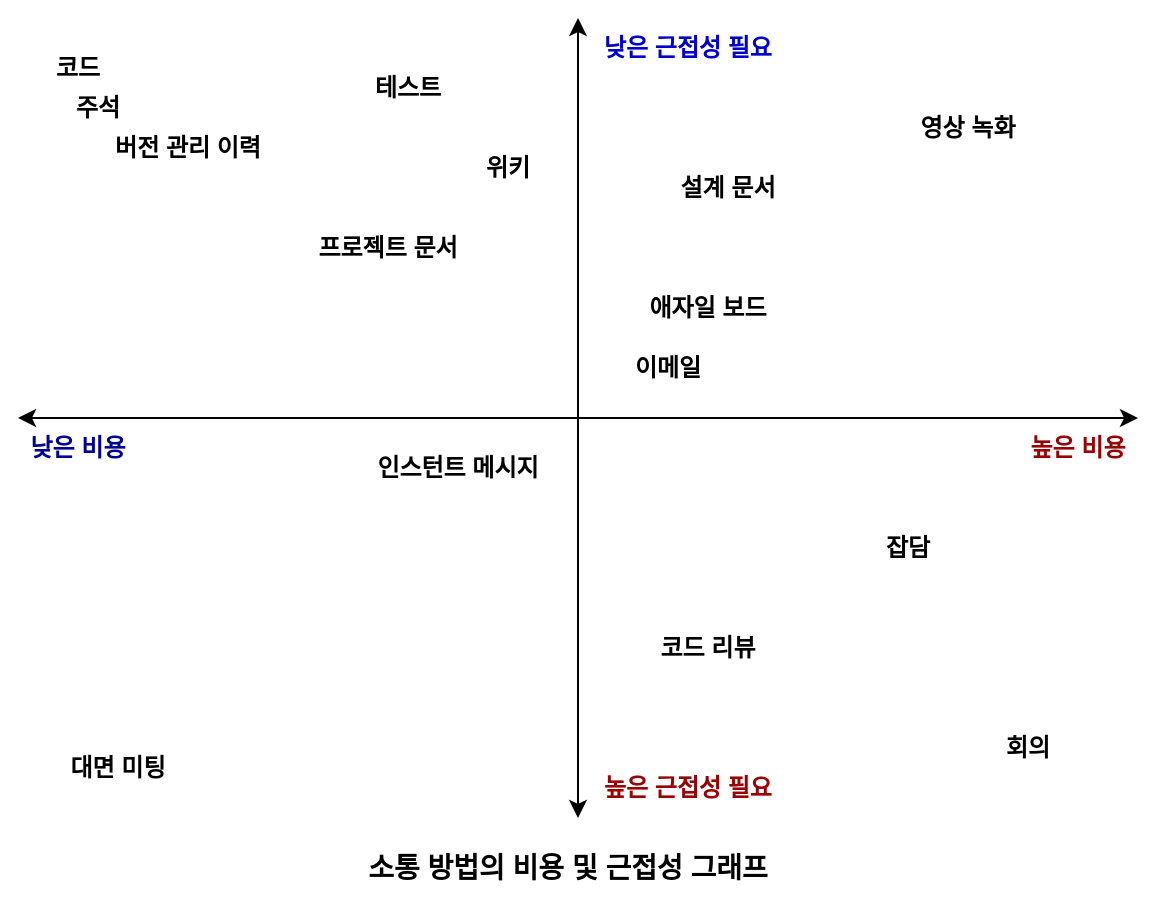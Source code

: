 <mxfile>
    <diagram id="tv39V_c9GUA5fFCuqizI" name="페이지-1">
        <mxGraphModel dx="939" dy="905" grid="1" gridSize="10" guides="1" tooltips="1" connect="1" arrows="1" fold="1" page="1" pageScale="1" pageWidth="827" pageHeight="1169" math="0" shadow="0">
            <root>
                <mxCell id="0"/>
                <mxCell id="1" parent="0"/>
                <mxCell id="2" value="" style="endArrow=classic;startArrow=classic;html=1;" edge="1" parent="1">
                    <mxGeometry width="50" height="50" relative="1" as="geometry">
                        <mxPoint x="120" y="320" as="sourcePoint"/>
                        <mxPoint x="680" y="320" as="targetPoint"/>
                    </mxGeometry>
                </mxCell>
                <mxCell id="3" value="&lt;b&gt;높은 비용&lt;/b&gt;" style="text;html=1;strokeColor=none;fillColor=none;align=center;verticalAlign=middle;whiteSpace=wrap;rounded=0;fontColor=#990000;" vertex="1" parent="1">
                    <mxGeometry x="620" y="320" width="60" height="30" as="geometry"/>
                </mxCell>
                <mxCell id="4" value="&lt;b&gt;낮은 비용&lt;/b&gt;" style="text;html=1;strokeColor=none;fillColor=none;align=center;verticalAlign=middle;whiteSpace=wrap;rounded=0;fontColor=#000099;" vertex="1" parent="1">
                    <mxGeometry x="120" y="320" width="60" height="30" as="geometry"/>
                </mxCell>
                <mxCell id="5" value="" style="endArrow=classic;startArrow=classic;html=1;" edge="1" parent="1">
                    <mxGeometry width="50" height="50" relative="1" as="geometry">
                        <mxPoint x="400" y="520" as="sourcePoint"/>
                        <mxPoint x="400" y="120" as="targetPoint"/>
                    </mxGeometry>
                </mxCell>
                <mxCell id="6" value="&lt;b&gt;높은 근접성 필요&lt;/b&gt;" style="text;html=1;strokeColor=none;fillColor=none;align=center;verticalAlign=middle;whiteSpace=wrap;rounded=0;fontColor=#990000;" vertex="1" parent="1">
                    <mxGeometry x="400" y="490" width="110" height="30" as="geometry"/>
                </mxCell>
                <mxCell id="7" value="&lt;b&gt;낮은 근접성 필요&lt;/b&gt;" style="text;html=1;strokeColor=none;fillColor=none;align=center;verticalAlign=middle;whiteSpace=wrap;rounded=0;fontColor=#0000CC;" vertex="1" parent="1">
                    <mxGeometry x="400" y="120" width="110" height="30" as="geometry"/>
                </mxCell>
                <mxCell id="8" value="코드" style="text;html=1;strokeColor=none;fillColor=none;align=center;verticalAlign=middle;whiteSpace=wrap;rounded=0;fontStyle=1" vertex="1" parent="1">
                    <mxGeometry x="120" y="130" width="60" height="30" as="geometry"/>
                </mxCell>
                <mxCell id="9" value="주석" style="text;html=1;strokeColor=none;fillColor=none;align=center;verticalAlign=middle;whiteSpace=wrap;rounded=0;fontStyle=1" vertex="1" parent="1">
                    <mxGeometry x="130" y="150" width="60" height="30" as="geometry"/>
                </mxCell>
                <mxCell id="10" value="버전 관리 이력" style="text;html=1;strokeColor=none;fillColor=none;align=center;verticalAlign=middle;whiteSpace=wrap;rounded=0;fontStyle=1" vertex="1" parent="1">
                    <mxGeometry x="160" y="170" width="90" height="30" as="geometry"/>
                </mxCell>
                <mxCell id="11" value="테스트" style="text;html=1;strokeColor=none;fillColor=none;align=center;verticalAlign=middle;whiteSpace=wrap;rounded=0;fontStyle=1" vertex="1" parent="1">
                    <mxGeometry x="270" y="140" width="90" height="30" as="geometry"/>
                </mxCell>
                <mxCell id="12" value="위키" style="text;html=1;strokeColor=none;fillColor=none;align=center;verticalAlign=middle;whiteSpace=wrap;rounded=0;fontStyle=1" vertex="1" parent="1">
                    <mxGeometry x="320" y="180" width="90" height="30" as="geometry"/>
                </mxCell>
                <mxCell id="13" value="프로젝트 문서" style="text;html=1;strokeColor=none;fillColor=none;align=center;verticalAlign=middle;whiteSpace=wrap;rounded=0;fontStyle=1" vertex="1" parent="1">
                    <mxGeometry x="260" y="220" width="90" height="30" as="geometry"/>
                </mxCell>
                <mxCell id="14" value="설계 문서" style="text;html=1;strokeColor=none;fillColor=none;align=center;verticalAlign=middle;whiteSpace=wrap;rounded=0;fontStyle=1" vertex="1" parent="1">
                    <mxGeometry x="430" y="190" width="90" height="30" as="geometry"/>
                </mxCell>
                <mxCell id="15" value="애자일 보드" style="text;html=1;strokeColor=none;fillColor=none;align=center;verticalAlign=middle;whiteSpace=wrap;rounded=0;fontStyle=1" vertex="1" parent="1">
                    <mxGeometry x="420" y="250" width="90" height="30" as="geometry"/>
                </mxCell>
                <mxCell id="16" value="이메일" style="text;html=1;strokeColor=none;fillColor=none;align=center;verticalAlign=middle;whiteSpace=wrap;rounded=0;fontStyle=1" vertex="1" parent="1">
                    <mxGeometry x="400" y="280" width="90" height="30" as="geometry"/>
                </mxCell>
                <mxCell id="17" value="영상 녹화" style="text;html=1;strokeColor=none;fillColor=none;align=center;verticalAlign=middle;whiteSpace=wrap;rounded=0;fontStyle=1" vertex="1" parent="1">
                    <mxGeometry x="550" y="160" width="90" height="30" as="geometry"/>
                </mxCell>
                <mxCell id="18" value="잡담" style="text;html=1;strokeColor=none;fillColor=none;align=center;verticalAlign=middle;whiteSpace=wrap;rounded=0;fontStyle=1" vertex="1" parent="1">
                    <mxGeometry x="520" y="370" width="90" height="30" as="geometry"/>
                </mxCell>
                <mxCell id="19" value="회의" style="text;html=1;strokeColor=none;fillColor=none;align=center;verticalAlign=middle;whiteSpace=wrap;rounded=0;fontStyle=1" vertex="1" parent="1">
                    <mxGeometry x="580" y="470" width="90" height="30" as="geometry"/>
                </mxCell>
                <mxCell id="20" value="코드 리뷰" style="text;html=1;strokeColor=none;fillColor=none;align=center;verticalAlign=middle;whiteSpace=wrap;rounded=0;fontStyle=1" vertex="1" parent="1">
                    <mxGeometry x="420" y="420" width="90" height="30" as="geometry"/>
                </mxCell>
                <mxCell id="21" value="인스턴트 메시지" style="text;html=1;strokeColor=none;fillColor=none;align=center;verticalAlign=middle;whiteSpace=wrap;rounded=0;fontStyle=1" vertex="1" parent="1">
                    <mxGeometry x="290" y="330" width="100" height="30" as="geometry"/>
                </mxCell>
                <mxCell id="22" value="대면 미팅" style="text;html=1;strokeColor=none;fillColor=none;align=center;verticalAlign=middle;whiteSpace=wrap;rounded=0;fontStyle=1" vertex="1" parent="1">
                    <mxGeometry x="120" y="480" width="100" height="30" as="geometry"/>
                </mxCell>
                <mxCell id="23" value="소통 방법의 비용 및 근접성 그래프" style="text;html=1;strokeColor=none;fillColor=none;align=center;verticalAlign=middle;whiteSpace=wrap;rounded=0;fontSize=14;fontColor=#000000;fontStyle=1" vertex="1" parent="1">
                    <mxGeometry x="230" y="530" width="330" height="30" as="geometry"/>
                </mxCell>
            </root>
        </mxGraphModel>
    </diagram>
</mxfile>